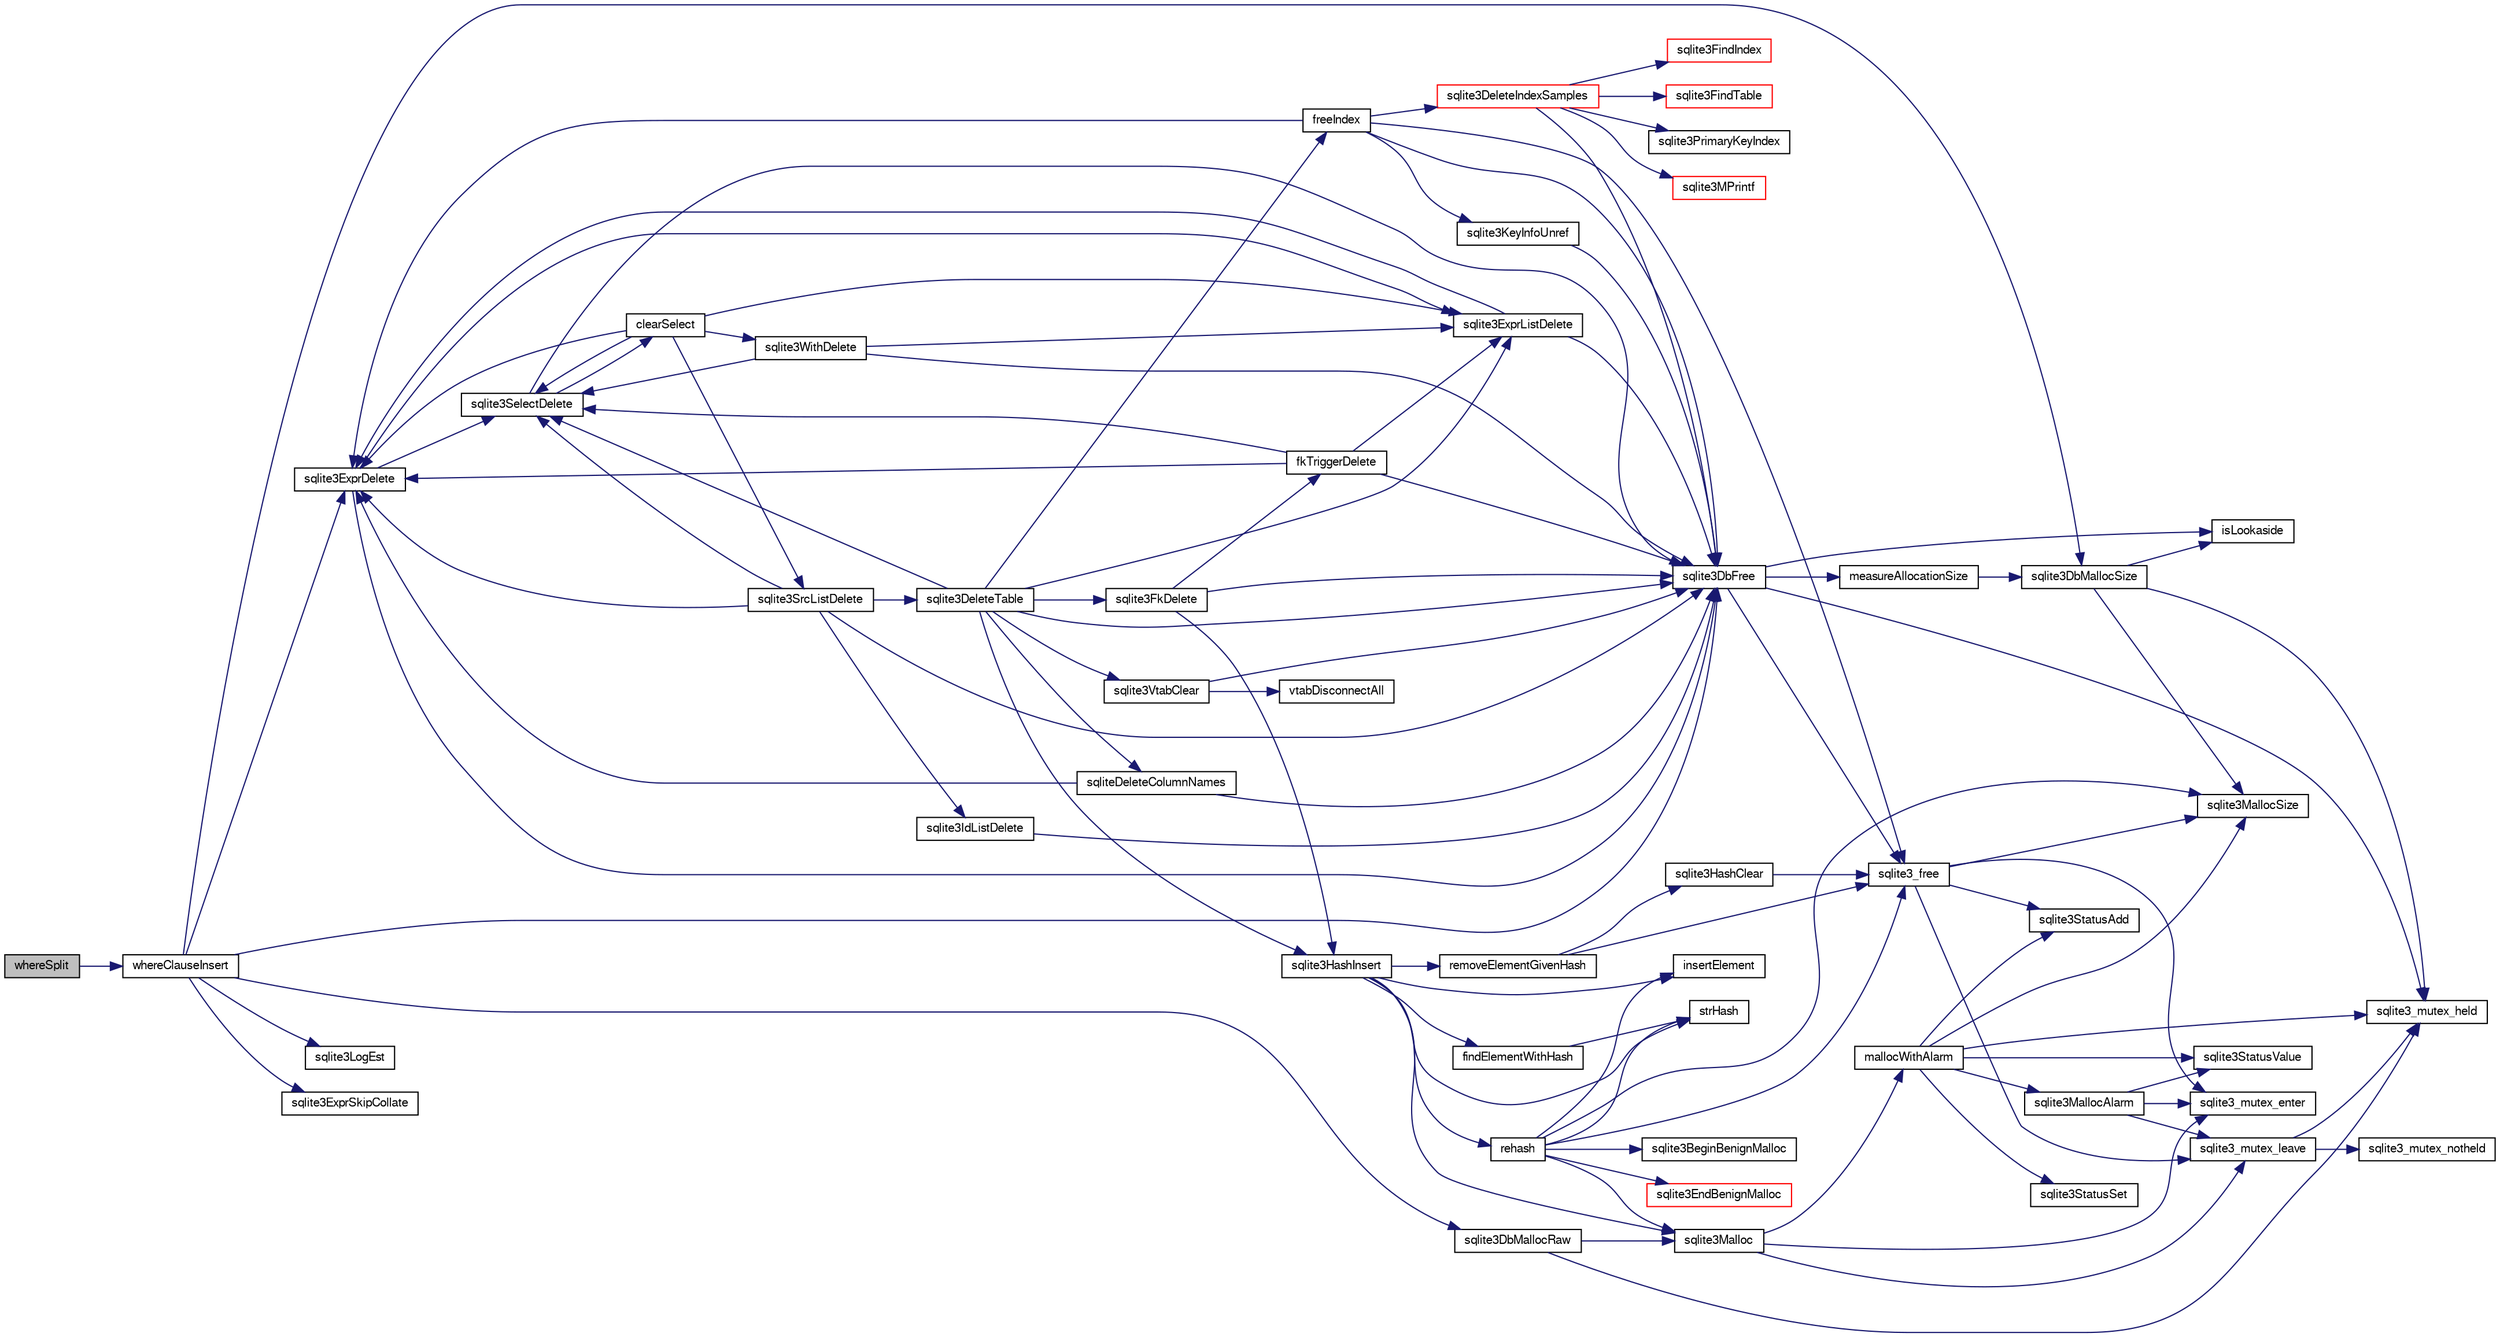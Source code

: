 digraph "whereSplit"
{
  edge [fontname="FreeSans",fontsize="10",labelfontname="FreeSans",labelfontsize="10"];
  node [fontname="FreeSans",fontsize="10",shape=record];
  rankdir="LR";
  Node922275 [label="whereSplit",height=0.2,width=0.4,color="black", fillcolor="grey75", style="filled", fontcolor="black"];
  Node922275 -> Node922276 [color="midnightblue",fontsize="10",style="solid",fontname="FreeSans"];
  Node922276 [label="whereClauseInsert",height=0.2,width=0.4,color="black", fillcolor="white", style="filled",URL="$sqlite3_8c.html#a041437b48ab90370901a024e385193da"];
  Node922276 -> Node922277 [color="midnightblue",fontsize="10",style="solid",fontname="FreeSans"];
  Node922277 [label="sqlite3DbMallocRaw",height=0.2,width=0.4,color="black", fillcolor="white", style="filled",URL="$sqlite3_8c.html#abbe8be0cf7175e11ddc3e2218fad924e"];
  Node922277 -> Node922278 [color="midnightblue",fontsize="10",style="solid",fontname="FreeSans"];
  Node922278 [label="sqlite3_mutex_held",height=0.2,width=0.4,color="black", fillcolor="white", style="filled",URL="$sqlite3_8c.html#acf77da68932b6bc163c5e68547ecc3e7"];
  Node922277 -> Node922279 [color="midnightblue",fontsize="10",style="solid",fontname="FreeSans"];
  Node922279 [label="sqlite3Malloc",height=0.2,width=0.4,color="black", fillcolor="white", style="filled",URL="$sqlite3_8c.html#a361a2eaa846b1885f123abe46f5d8b2b"];
  Node922279 -> Node922280 [color="midnightblue",fontsize="10",style="solid",fontname="FreeSans"];
  Node922280 [label="sqlite3_mutex_enter",height=0.2,width=0.4,color="black", fillcolor="white", style="filled",URL="$sqlite3_8c.html#a1c12cde690bd89f104de5cbad12a6bf5"];
  Node922279 -> Node922281 [color="midnightblue",fontsize="10",style="solid",fontname="FreeSans"];
  Node922281 [label="mallocWithAlarm",height=0.2,width=0.4,color="black", fillcolor="white", style="filled",URL="$sqlite3_8c.html#ab070d5cf8e48ec8a6a43cf025d48598b"];
  Node922281 -> Node922278 [color="midnightblue",fontsize="10",style="solid",fontname="FreeSans"];
  Node922281 -> Node922282 [color="midnightblue",fontsize="10",style="solid",fontname="FreeSans"];
  Node922282 [label="sqlite3StatusSet",height=0.2,width=0.4,color="black", fillcolor="white", style="filled",URL="$sqlite3_8c.html#afec7586c01fcb5ea17dc9d7725a589d9"];
  Node922281 -> Node922283 [color="midnightblue",fontsize="10",style="solid",fontname="FreeSans"];
  Node922283 [label="sqlite3StatusValue",height=0.2,width=0.4,color="black", fillcolor="white", style="filled",URL="$sqlite3_8c.html#a30b8ac296c6e200c1fa57708d52c6ef6"];
  Node922281 -> Node922284 [color="midnightblue",fontsize="10",style="solid",fontname="FreeSans"];
  Node922284 [label="sqlite3MallocAlarm",height=0.2,width=0.4,color="black", fillcolor="white", style="filled",URL="$sqlite3_8c.html#ada66988e8471d1198f3219c062377508"];
  Node922284 -> Node922283 [color="midnightblue",fontsize="10",style="solid",fontname="FreeSans"];
  Node922284 -> Node922285 [color="midnightblue",fontsize="10",style="solid",fontname="FreeSans"];
  Node922285 [label="sqlite3_mutex_leave",height=0.2,width=0.4,color="black", fillcolor="white", style="filled",URL="$sqlite3_8c.html#a5838d235601dbd3c1fa993555c6bcc93"];
  Node922285 -> Node922278 [color="midnightblue",fontsize="10",style="solid",fontname="FreeSans"];
  Node922285 -> Node922286 [color="midnightblue",fontsize="10",style="solid",fontname="FreeSans"];
  Node922286 [label="sqlite3_mutex_notheld",height=0.2,width=0.4,color="black", fillcolor="white", style="filled",URL="$sqlite3_8c.html#a83967c837c1c000d3b5adcfaa688f5dc"];
  Node922284 -> Node922280 [color="midnightblue",fontsize="10",style="solid",fontname="FreeSans"];
  Node922281 -> Node922287 [color="midnightblue",fontsize="10",style="solid",fontname="FreeSans"];
  Node922287 [label="sqlite3MallocSize",height=0.2,width=0.4,color="black", fillcolor="white", style="filled",URL="$sqlite3_8c.html#acf5d2a5f35270bafb050bd2def576955"];
  Node922281 -> Node922288 [color="midnightblue",fontsize="10",style="solid",fontname="FreeSans"];
  Node922288 [label="sqlite3StatusAdd",height=0.2,width=0.4,color="black", fillcolor="white", style="filled",URL="$sqlite3_8c.html#afa029f93586aeab4cc85360905dae9cd"];
  Node922279 -> Node922285 [color="midnightblue",fontsize="10",style="solid",fontname="FreeSans"];
  Node922276 -> Node922289 [color="midnightblue",fontsize="10",style="solid",fontname="FreeSans"];
  Node922289 [label="sqlite3ExprDelete",height=0.2,width=0.4,color="black", fillcolor="white", style="filled",URL="$sqlite3_8c.html#ae4e21ab5918e0428fbaa9e615dceb309"];
  Node922289 -> Node922290 [color="midnightblue",fontsize="10",style="solid",fontname="FreeSans"];
  Node922290 [label="sqlite3DbFree",height=0.2,width=0.4,color="black", fillcolor="white", style="filled",URL="$sqlite3_8c.html#ac70ab821a6607b4a1b909582dc37a069"];
  Node922290 -> Node922278 [color="midnightblue",fontsize="10",style="solid",fontname="FreeSans"];
  Node922290 -> Node922291 [color="midnightblue",fontsize="10",style="solid",fontname="FreeSans"];
  Node922291 [label="measureAllocationSize",height=0.2,width=0.4,color="black", fillcolor="white", style="filled",URL="$sqlite3_8c.html#a45731e644a22fdb756e2b6337224217a"];
  Node922291 -> Node922292 [color="midnightblue",fontsize="10",style="solid",fontname="FreeSans"];
  Node922292 [label="sqlite3DbMallocSize",height=0.2,width=0.4,color="black", fillcolor="white", style="filled",URL="$sqlite3_8c.html#aa397e5a8a03495203a0767abf0a71f86"];
  Node922292 -> Node922287 [color="midnightblue",fontsize="10",style="solid",fontname="FreeSans"];
  Node922292 -> Node922278 [color="midnightblue",fontsize="10",style="solid",fontname="FreeSans"];
  Node922292 -> Node922293 [color="midnightblue",fontsize="10",style="solid",fontname="FreeSans"];
  Node922293 [label="isLookaside",height=0.2,width=0.4,color="black", fillcolor="white", style="filled",URL="$sqlite3_8c.html#a770fa05ff9717b75e16f4d968a77b897"];
  Node922290 -> Node922293 [color="midnightblue",fontsize="10",style="solid",fontname="FreeSans"];
  Node922290 -> Node922294 [color="midnightblue",fontsize="10",style="solid",fontname="FreeSans"];
  Node922294 [label="sqlite3_free",height=0.2,width=0.4,color="black", fillcolor="white", style="filled",URL="$sqlite3_8c.html#a6552349e36a8a691af5487999ab09519"];
  Node922294 -> Node922280 [color="midnightblue",fontsize="10",style="solid",fontname="FreeSans"];
  Node922294 -> Node922288 [color="midnightblue",fontsize="10",style="solid",fontname="FreeSans"];
  Node922294 -> Node922287 [color="midnightblue",fontsize="10",style="solid",fontname="FreeSans"];
  Node922294 -> Node922285 [color="midnightblue",fontsize="10",style="solid",fontname="FreeSans"];
  Node922289 -> Node922295 [color="midnightblue",fontsize="10",style="solid",fontname="FreeSans"];
  Node922295 [label="sqlite3SelectDelete",height=0.2,width=0.4,color="black", fillcolor="white", style="filled",URL="$sqlite3_8c.html#a0f56959f0acac85496744f0d068854a0"];
  Node922295 -> Node922296 [color="midnightblue",fontsize="10",style="solid",fontname="FreeSans"];
  Node922296 [label="clearSelect",height=0.2,width=0.4,color="black", fillcolor="white", style="filled",URL="$sqlite3_8c.html#ac083bac4f2f02c26aa02fc24ca8c2dd9"];
  Node922296 -> Node922297 [color="midnightblue",fontsize="10",style="solid",fontname="FreeSans"];
  Node922297 [label="sqlite3ExprListDelete",height=0.2,width=0.4,color="black", fillcolor="white", style="filled",URL="$sqlite3_8c.html#ae9cd46eac81e86a04ed8c09b99fc3c10"];
  Node922297 -> Node922289 [color="midnightblue",fontsize="10",style="solid",fontname="FreeSans"];
  Node922297 -> Node922290 [color="midnightblue",fontsize="10",style="solid",fontname="FreeSans"];
  Node922296 -> Node922298 [color="midnightblue",fontsize="10",style="solid",fontname="FreeSans"];
  Node922298 [label="sqlite3SrcListDelete",height=0.2,width=0.4,color="black", fillcolor="white", style="filled",URL="$sqlite3_8c.html#acc250a3e5e7fd8889a16a9f28e3e7312"];
  Node922298 -> Node922290 [color="midnightblue",fontsize="10",style="solid",fontname="FreeSans"];
  Node922298 -> Node922299 [color="midnightblue",fontsize="10",style="solid",fontname="FreeSans"];
  Node922299 [label="sqlite3DeleteTable",height=0.2,width=0.4,color="black", fillcolor="white", style="filled",URL="$sqlite3_8c.html#a7fd3d507375a381a3807f92735318973"];
  Node922299 -> Node922300 [color="midnightblue",fontsize="10",style="solid",fontname="FreeSans"];
  Node922300 [label="sqlite3HashInsert",height=0.2,width=0.4,color="black", fillcolor="white", style="filled",URL="$sqlite3_8c.html#aebbc6c13b3c139d5f3463938f441da3d"];
  Node922300 -> Node922301 [color="midnightblue",fontsize="10",style="solid",fontname="FreeSans"];
  Node922301 [label="findElementWithHash",height=0.2,width=0.4,color="black", fillcolor="white", style="filled",URL="$sqlite3_8c.html#a75c0f574fa5d51702434c6e980d57d7f"];
  Node922301 -> Node922302 [color="midnightblue",fontsize="10",style="solid",fontname="FreeSans"];
  Node922302 [label="strHash",height=0.2,width=0.4,color="black", fillcolor="white", style="filled",URL="$sqlite3_8c.html#ad7193605dadc27cf291d54e15bdd011d"];
  Node922300 -> Node922303 [color="midnightblue",fontsize="10",style="solid",fontname="FreeSans"];
  Node922303 [label="removeElementGivenHash",height=0.2,width=0.4,color="black", fillcolor="white", style="filled",URL="$sqlite3_8c.html#a97ff4ac3846af0f8caf5426adfa2808a"];
  Node922303 -> Node922294 [color="midnightblue",fontsize="10",style="solid",fontname="FreeSans"];
  Node922303 -> Node922304 [color="midnightblue",fontsize="10",style="solid",fontname="FreeSans"];
  Node922304 [label="sqlite3HashClear",height=0.2,width=0.4,color="black", fillcolor="white", style="filled",URL="$sqlite3_8c.html#acc7a2dfa6603c59af14b3792fe463c73"];
  Node922304 -> Node922294 [color="midnightblue",fontsize="10",style="solid",fontname="FreeSans"];
  Node922300 -> Node922279 [color="midnightblue",fontsize="10",style="solid",fontname="FreeSans"];
  Node922300 -> Node922305 [color="midnightblue",fontsize="10",style="solid",fontname="FreeSans"];
  Node922305 [label="rehash",height=0.2,width=0.4,color="black", fillcolor="white", style="filled",URL="$sqlite3_8c.html#a4851529638f6c7af16239ee6e2dcc628"];
  Node922305 -> Node922306 [color="midnightblue",fontsize="10",style="solid",fontname="FreeSans"];
  Node922306 [label="sqlite3BeginBenignMalloc",height=0.2,width=0.4,color="black", fillcolor="white", style="filled",URL="$sqlite3_8c.html#a3344c0e2b1b6df701a1cb326602fac14"];
  Node922305 -> Node922279 [color="midnightblue",fontsize="10",style="solid",fontname="FreeSans"];
  Node922305 -> Node922307 [color="midnightblue",fontsize="10",style="solid",fontname="FreeSans"];
  Node922307 [label="sqlite3EndBenignMalloc",height=0.2,width=0.4,color="red", fillcolor="white", style="filled",URL="$sqlite3_8c.html#a4582127cc64d483dc66c7acf9d8d8fbb"];
  Node922305 -> Node922294 [color="midnightblue",fontsize="10",style="solid",fontname="FreeSans"];
  Node922305 -> Node922287 [color="midnightblue",fontsize="10",style="solid",fontname="FreeSans"];
  Node922305 -> Node922302 [color="midnightblue",fontsize="10",style="solid",fontname="FreeSans"];
  Node922305 -> Node922571 [color="midnightblue",fontsize="10",style="solid",fontname="FreeSans"];
  Node922571 [label="insertElement",height=0.2,width=0.4,color="black", fillcolor="white", style="filled",URL="$sqlite3_8c.html#a011f717fc5c46f03d78bf81b6714e0ee"];
  Node922300 -> Node922302 [color="midnightblue",fontsize="10",style="solid",fontname="FreeSans"];
  Node922300 -> Node922571 [color="midnightblue",fontsize="10",style="solid",fontname="FreeSans"];
  Node922299 -> Node922572 [color="midnightblue",fontsize="10",style="solid",fontname="FreeSans"];
  Node922572 [label="freeIndex",height=0.2,width=0.4,color="black", fillcolor="white", style="filled",URL="$sqlite3_8c.html#a00907c99c18d5bcb9d0b38c077146c31"];
  Node922572 -> Node922573 [color="midnightblue",fontsize="10",style="solid",fontname="FreeSans"];
  Node922573 [label="sqlite3DeleteIndexSamples",height=0.2,width=0.4,color="red", fillcolor="white", style="filled",URL="$sqlite3_8c.html#aaeda0302fbf61397ec009f65bed047ef"];
  Node922573 -> Node922290 [color="midnightblue",fontsize="10",style="solid",fontname="FreeSans"];
  Node922573 -> Node922574 [color="midnightblue",fontsize="10",style="solid",fontname="FreeSans"];
  Node922574 [label="sqlite3FindIndex",height=0.2,width=0.4,color="red", fillcolor="white", style="filled",URL="$sqlite3_8c.html#a79fb99db8d0f914bb72dd374ae088512"];
  Node922573 -> Node922576 [color="midnightblue",fontsize="10",style="solid",fontname="FreeSans"];
  Node922576 [label="sqlite3FindTable",height=0.2,width=0.4,color="red", fillcolor="white", style="filled",URL="$sqlite3_8c.html#afa51dbee6173bf3a8a3df76b07cea789"];
  Node922573 -> Node922577 [color="midnightblue",fontsize="10",style="solid",fontname="FreeSans"];
  Node922577 [label="sqlite3PrimaryKeyIndex",height=0.2,width=0.4,color="black", fillcolor="white", style="filled",URL="$sqlite3_8c.html#af6edde3fbbd22a22b86ad32677fad95b"];
  Node922573 -> Node922552 [color="midnightblue",fontsize="10",style="solid",fontname="FreeSans"];
  Node922552 [label="sqlite3MPrintf",height=0.2,width=0.4,color="red", fillcolor="white", style="filled",URL="$sqlite3_8c.html#a208ef0df84e9778778804a19af03efea"];
  Node922572 -> Node922616 [color="midnightblue",fontsize="10",style="solid",fontname="FreeSans"];
  Node922616 [label="sqlite3KeyInfoUnref",height=0.2,width=0.4,color="black", fillcolor="white", style="filled",URL="$sqlite3_8c.html#ac94cc1874ab0865db1dbbefd3886ba4a"];
  Node922616 -> Node922290 [color="midnightblue",fontsize="10",style="solid",fontname="FreeSans"];
  Node922572 -> Node922289 [color="midnightblue",fontsize="10",style="solid",fontname="FreeSans"];
  Node922572 -> Node922290 [color="midnightblue",fontsize="10",style="solid",fontname="FreeSans"];
  Node922572 -> Node922294 [color="midnightblue",fontsize="10",style="solid",fontname="FreeSans"];
  Node922299 -> Node923227 [color="midnightblue",fontsize="10",style="solid",fontname="FreeSans"];
  Node923227 [label="sqlite3FkDelete",height=0.2,width=0.4,color="black", fillcolor="white", style="filled",URL="$sqlite3_8c.html#a59a33da6c4e11d3f99b15eafdc01f013"];
  Node923227 -> Node922300 [color="midnightblue",fontsize="10",style="solid",fontname="FreeSans"];
  Node923227 -> Node923228 [color="midnightblue",fontsize="10",style="solid",fontname="FreeSans"];
  Node923228 [label="fkTriggerDelete",height=0.2,width=0.4,color="black", fillcolor="white", style="filled",URL="$sqlite3_8c.html#a45e39c07b1ac453fc3ee0d8779da2cc1"];
  Node923228 -> Node922289 [color="midnightblue",fontsize="10",style="solid",fontname="FreeSans"];
  Node923228 -> Node922297 [color="midnightblue",fontsize="10",style="solid",fontname="FreeSans"];
  Node923228 -> Node922295 [color="midnightblue",fontsize="10",style="solid",fontname="FreeSans"];
  Node923228 -> Node922290 [color="midnightblue",fontsize="10",style="solid",fontname="FreeSans"];
  Node923227 -> Node922290 [color="midnightblue",fontsize="10",style="solid",fontname="FreeSans"];
  Node922299 -> Node923229 [color="midnightblue",fontsize="10",style="solid",fontname="FreeSans"];
  Node923229 [label="sqliteDeleteColumnNames",height=0.2,width=0.4,color="black", fillcolor="white", style="filled",URL="$sqlite3_8c.html#a30fd46bd85a745b908f382e5dd74c38a"];
  Node923229 -> Node922290 [color="midnightblue",fontsize="10",style="solid",fontname="FreeSans"];
  Node923229 -> Node922289 [color="midnightblue",fontsize="10",style="solid",fontname="FreeSans"];
  Node922299 -> Node922290 [color="midnightblue",fontsize="10",style="solid",fontname="FreeSans"];
  Node922299 -> Node922295 [color="midnightblue",fontsize="10",style="solid",fontname="FreeSans"];
  Node922299 -> Node922297 [color="midnightblue",fontsize="10",style="solid",fontname="FreeSans"];
  Node922299 -> Node923230 [color="midnightblue",fontsize="10",style="solid",fontname="FreeSans"];
  Node923230 [label="sqlite3VtabClear",height=0.2,width=0.4,color="black", fillcolor="white", style="filled",URL="$sqlite3_8c.html#a0690ffd2d2e58bd4ed1ce4f1e35c1ef1"];
  Node923230 -> Node923210 [color="midnightblue",fontsize="10",style="solid",fontname="FreeSans"];
  Node923210 [label="vtabDisconnectAll",height=0.2,width=0.4,color="black", fillcolor="white", style="filled",URL="$sqlite3_8c.html#aa3d5506c2557b3e090d8409b5ee27d29"];
  Node923230 -> Node922290 [color="midnightblue",fontsize="10",style="solid",fontname="FreeSans"];
  Node922298 -> Node922295 [color="midnightblue",fontsize="10",style="solid",fontname="FreeSans"];
  Node922298 -> Node922289 [color="midnightblue",fontsize="10",style="solid",fontname="FreeSans"];
  Node922298 -> Node922607 [color="midnightblue",fontsize="10",style="solid",fontname="FreeSans"];
  Node922607 [label="sqlite3IdListDelete",height=0.2,width=0.4,color="black", fillcolor="white", style="filled",URL="$sqlite3_8c.html#a38bea53ea789e86289ca600ff6010f73"];
  Node922607 -> Node922290 [color="midnightblue",fontsize="10",style="solid",fontname="FreeSans"];
  Node922296 -> Node922289 [color="midnightblue",fontsize="10",style="solid",fontname="FreeSans"];
  Node922296 -> Node922295 [color="midnightblue",fontsize="10",style="solid",fontname="FreeSans"];
  Node922296 -> Node922606 [color="midnightblue",fontsize="10",style="solid",fontname="FreeSans"];
  Node922606 [label="sqlite3WithDelete",height=0.2,width=0.4,color="black", fillcolor="white", style="filled",URL="$sqlite3_8c.html#a17d9ea3de76b5d740b422ea9b4fe3abb"];
  Node922606 -> Node922297 [color="midnightblue",fontsize="10",style="solid",fontname="FreeSans"];
  Node922606 -> Node922295 [color="midnightblue",fontsize="10",style="solid",fontname="FreeSans"];
  Node922606 -> Node922290 [color="midnightblue",fontsize="10",style="solid",fontname="FreeSans"];
  Node922295 -> Node922290 [color="midnightblue",fontsize="10",style="solid",fontname="FreeSans"];
  Node922289 -> Node922297 [color="midnightblue",fontsize="10",style="solid",fontname="FreeSans"];
  Node922276 -> Node922290 [color="midnightblue",fontsize="10",style="solid",fontname="FreeSans"];
  Node922276 -> Node922292 [color="midnightblue",fontsize="10",style="solid",fontname="FreeSans"];
  Node922276 -> Node923143 [color="midnightblue",fontsize="10",style="solid",fontname="FreeSans"];
  Node923143 [label="sqlite3LogEst",height=0.2,width=0.4,color="black", fillcolor="white", style="filled",URL="$sqlite3_8c.html#a14c7d015bfd3d4a869739b9e6139c84f"];
  Node922276 -> Node923231 [color="midnightblue",fontsize="10",style="solid",fontname="FreeSans"];
  Node923231 [label="sqlite3ExprSkipCollate",height=0.2,width=0.4,color="black", fillcolor="white", style="filled",URL="$sqlite3_8c.html#a91b59896d4e3534de7c33940dca8537c"];
}
